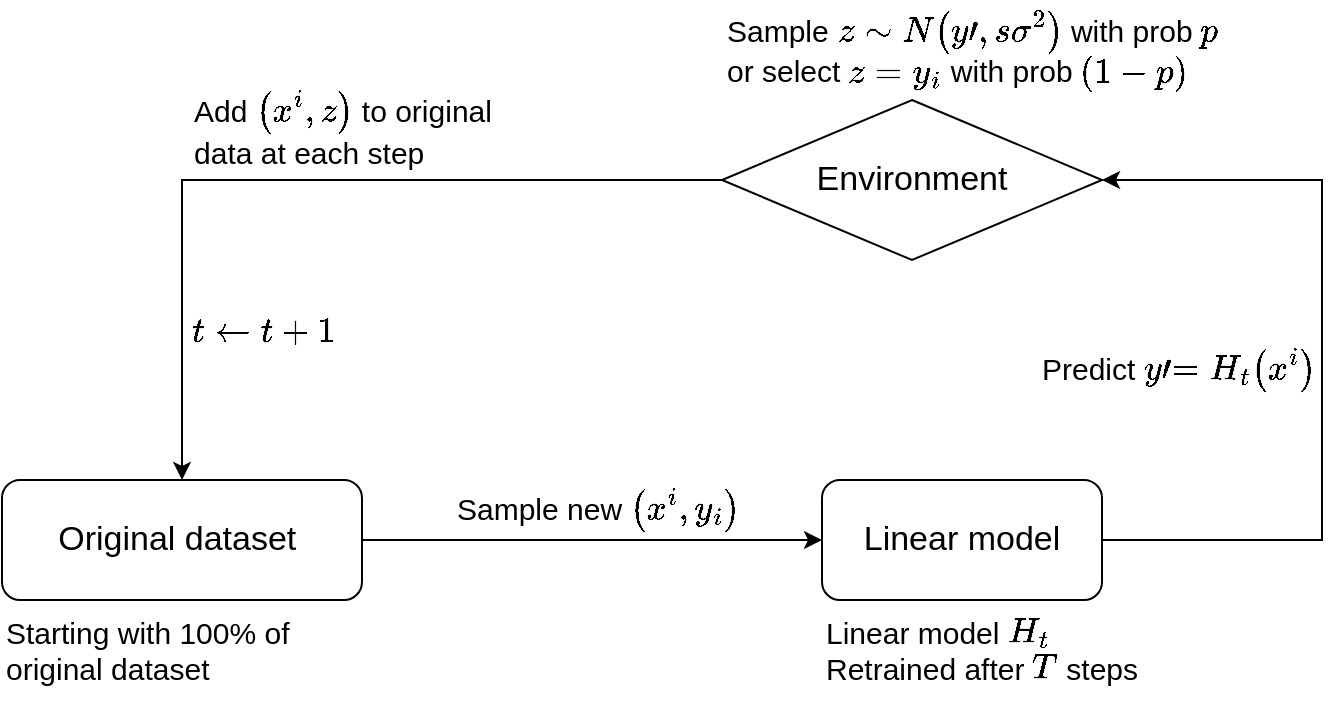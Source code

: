 <mxfile version="21.7.5" type="device">
  <diagram name="Страница 1" id="igfU8gLaWjbq7Pzlw07u">
    <mxGraphModel dx="954" dy="623" grid="0" gridSize="10" guides="1" tooltips="1" connect="1" arrows="1" fold="1" page="1" pageScale="1" pageWidth="827" pageHeight="1169" math="1" shadow="0">
      <root>
        <mxCell id="0" />
        <mxCell id="1" parent="0" />
        <mxCell id="_CXX0PR6HLglEDPucWaO-19" style="edgeStyle=orthogonalEdgeStyle;rounded=0;orthogonalLoop=1;jettySize=auto;html=1;exitX=1;exitY=0.5;exitDx=0;exitDy=0;entryX=0;entryY=0.5;entryDx=0;entryDy=0;" parent="1" source="_CXX0PR6HLglEDPucWaO-4" target="_CXX0PR6HLglEDPucWaO-8" edge="1">
          <mxGeometry relative="1" as="geometry" />
        </mxCell>
        <mxCell id="_CXX0PR6HLglEDPucWaO-4" value="&lt;font style=&quot;font-size: 17px;&quot;&gt;Original dataset&amp;nbsp;&lt;/font&gt;" style="rounded=1;whiteSpace=wrap;html=1;" parent="1" vertex="1">
          <mxGeometry x="40" y="350" width="180" height="60" as="geometry" />
        </mxCell>
        <mxCell id="_CXX0PR6HLglEDPucWaO-5" value="&lt;font style=&quot;font-size: 15px;&quot;&gt;Starting with 100% of&lt;br&gt;original dataset&lt;/font&gt;" style="text;html=1;align=left;verticalAlign=middle;resizable=0;points=[];autosize=1;strokeColor=none;fillColor=none;" parent="1" vertex="1">
          <mxGeometry x="40" y="410" width="170" height="50" as="geometry" />
        </mxCell>
        <mxCell id="_CXX0PR6HLglEDPucWaO-7" value="&lt;font style=&quot;font-size: 15px;&quot;&gt;Sample new `(x^i, y_i)`&amp;nbsp;&lt;/font&gt;" style="text;html=1;align=center;verticalAlign=middle;resizable=0;points=[];autosize=1;strokeColor=none;fillColor=none;" parent="1" vertex="1">
          <mxGeometry x="250" y="350" width="180" height="30" as="geometry" />
        </mxCell>
        <mxCell id="_CXX0PR6HLglEDPucWaO-9" style="edgeStyle=orthogonalEdgeStyle;rounded=0;orthogonalLoop=1;jettySize=auto;html=1;exitX=1;exitY=0.5;exitDx=0;exitDy=0;entryX=1;entryY=0.5;entryDx=0;entryDy=0;" parent="1" source="_CXX0PR6HLglEDPucWaO-8" target="_CXX0PR6HLglEDPucWaO-14" edge="1">
          <mxGeometry relative="1" as="geometry">
            <mxPoint x="550" y="140" as="targetPoint" />
            <Array as="points">
              <mxPoint x="700" y="380" />
              <mxPoint x="700" y="200" />
            </Array>
          </mxGeometry>
        </mxCell>
        <mxCell id="_CXX0PR6HLglEDPucWaO-8" value="&lt;font style=&quot;font-size: 17px;&quot;&gt;Linear model&lt;/font&gt;" style="rounded=1;whiteSpace=wrap;html=1;" parent="1" vertex="1">
          <mxGeometry x="450" y="350" width="140" height="60" as="geometry" />
        </mxCell>
        <mxCell id="_CXX0PR6HLglEDPucWaO-12" value="&lt;font style=&quot;font-size: 15px;&quot;&gt;Predict `y&#39; = H_t(x^i)`&lt;br&gt;&lt;/font&gt;" style="text;html=1;align=center;verticalAlign=middle;resizable=0;points=[];autosize=1;strokeColor=none;fillColor=none;" parent="1" vertex="1">
          <mxGeometry x="549" y="280" width="158" height="30" as="geometry" />
        </mxCell>
        <mxCell id="_CXX0PR6HLglEDPucWaO-21" style="edgeStyle=orthogonalEdgeStyle;rounded=0;orthogonalLoop=1;jettySize=auto;html=1;exitX=0;exitY=0.5;exitDx=0;exitDy=0;" parent="1" source="_CXX0PR6HLglEDPucWaO-14" edge="1">
          <mxGeometry relative="1" as="geometry">
            <mxPoint x="130" y="350" as="targetPoint" />
            <Array as="points">
              <mxPoint x="130" y="200" />
              <mxPoint x="130" y="350" />
            </Array>
          </mxGeometry>
        </mxCell>
        <mxCell id="_CXX0PR6HLglEDPucWaO-14" value="&lt;font style=&quot;font-size: 17px;&quot;&gt;Environment&lt;/font&gt;" style="rhombus;whiteSpace=wrap;html=1;" parent="1" vertex="1">
          <mxGeometry x="400" y="160" width="190" height="80" as="geometry" />
        </mxCell>
        <mxCell id="_CXX0PR6HLglEDPucWaO-16" value="&lt;font style=&quot;font-size: 15px;&quot;&gt;Sample `z \sim N(y&#39;, s \sigma^2)` with prob `p`&lt;br&gt;&lt;/font&gt;&lt;div style=&quot;text-align: left; font-size: 15px;&quot;&gt;&lt;font style=&quot;font-size: 15px;&quot;&gt;or select `z = y_i` with prob `(1-p)`&lt;/font&gt;&lt;/div&gt;" style="text;html=1;align=center;verticalAlign=middle;resizable=0;points=[];autosize=1;strokeColor=none;fillColor=none;" parent="1" vertex="1">
          <mxGeometry x="360" y="110" width="330" height="50" as="geometry" />
        </mxCell>
        <mxCell id="_CXX0PR6HLglEDPucWaO-22" value="&lt;font style=&quot;font-size: 15px;&quot;&gt;Add `(x^i, z)` to original&lt;br&gt;&lt;/font&gt;&lt;div style=&quot;text-align: left; font-size: 15px;&quot;&gt;&lt;font style=&quot;font-size: 15px;&quot;&gt;data at each step&lt;/font&gt;&lt;/div&gt;" style="text;html=1;align=center;verticalAlign=middle;resizable=0;points=[];autosize=1;strokeColor=none;fillColor=none;" parent="1" vertex="1">
          <mxGeometry x="120" y="150" width="180" height="50" as="geometry" />
        </mxCell>
        <mxCell id="XAXBl_ANTsRE0CVsiFGp-1" value="&lt;font style=&quot;font-size: 15px;&quot;&gt;Linear model `H_t`&lt;br&gt;&lt;/font&gt;&lt;div style=&quot;font-size: 15px;&quot;&gt;&lt;font style=&quot;font-size: 15px;&quot;&gt;Retrained after `T` steps&amp;nbsp;&lt;/font&gt;&lt;/div&gt;" style="text;html=1;align=left;verticalAlign=middle;resizable=0;points=[];autosize=1;strokeColor=none;fillColor=none;" parent="1" vertex="1">
          <mxGeometry x="450" y="410" width="190" height="50" as="geometry" />
        </mxCell>
        <mxCell id="XAXBl_ANTsRE0CVsiFGp-2" value="&lt;font style=&quot;font-size: 15px;&quot;&gt;`t \leftarrow t+1`&lt;/font&gt;" style="text;html=1;align=center;verticalAlign=middle;resizable=0;points=[];autosize=1;strokeColor=none;fillColor=none;" parent="1" vertex="1">
          <mxGeometry x="105" y="260" width="130" height="30" as="geometry" />
        </mxCell>
      </root>
    </mxGraphModel>
  </diagram>
</mxfile>

